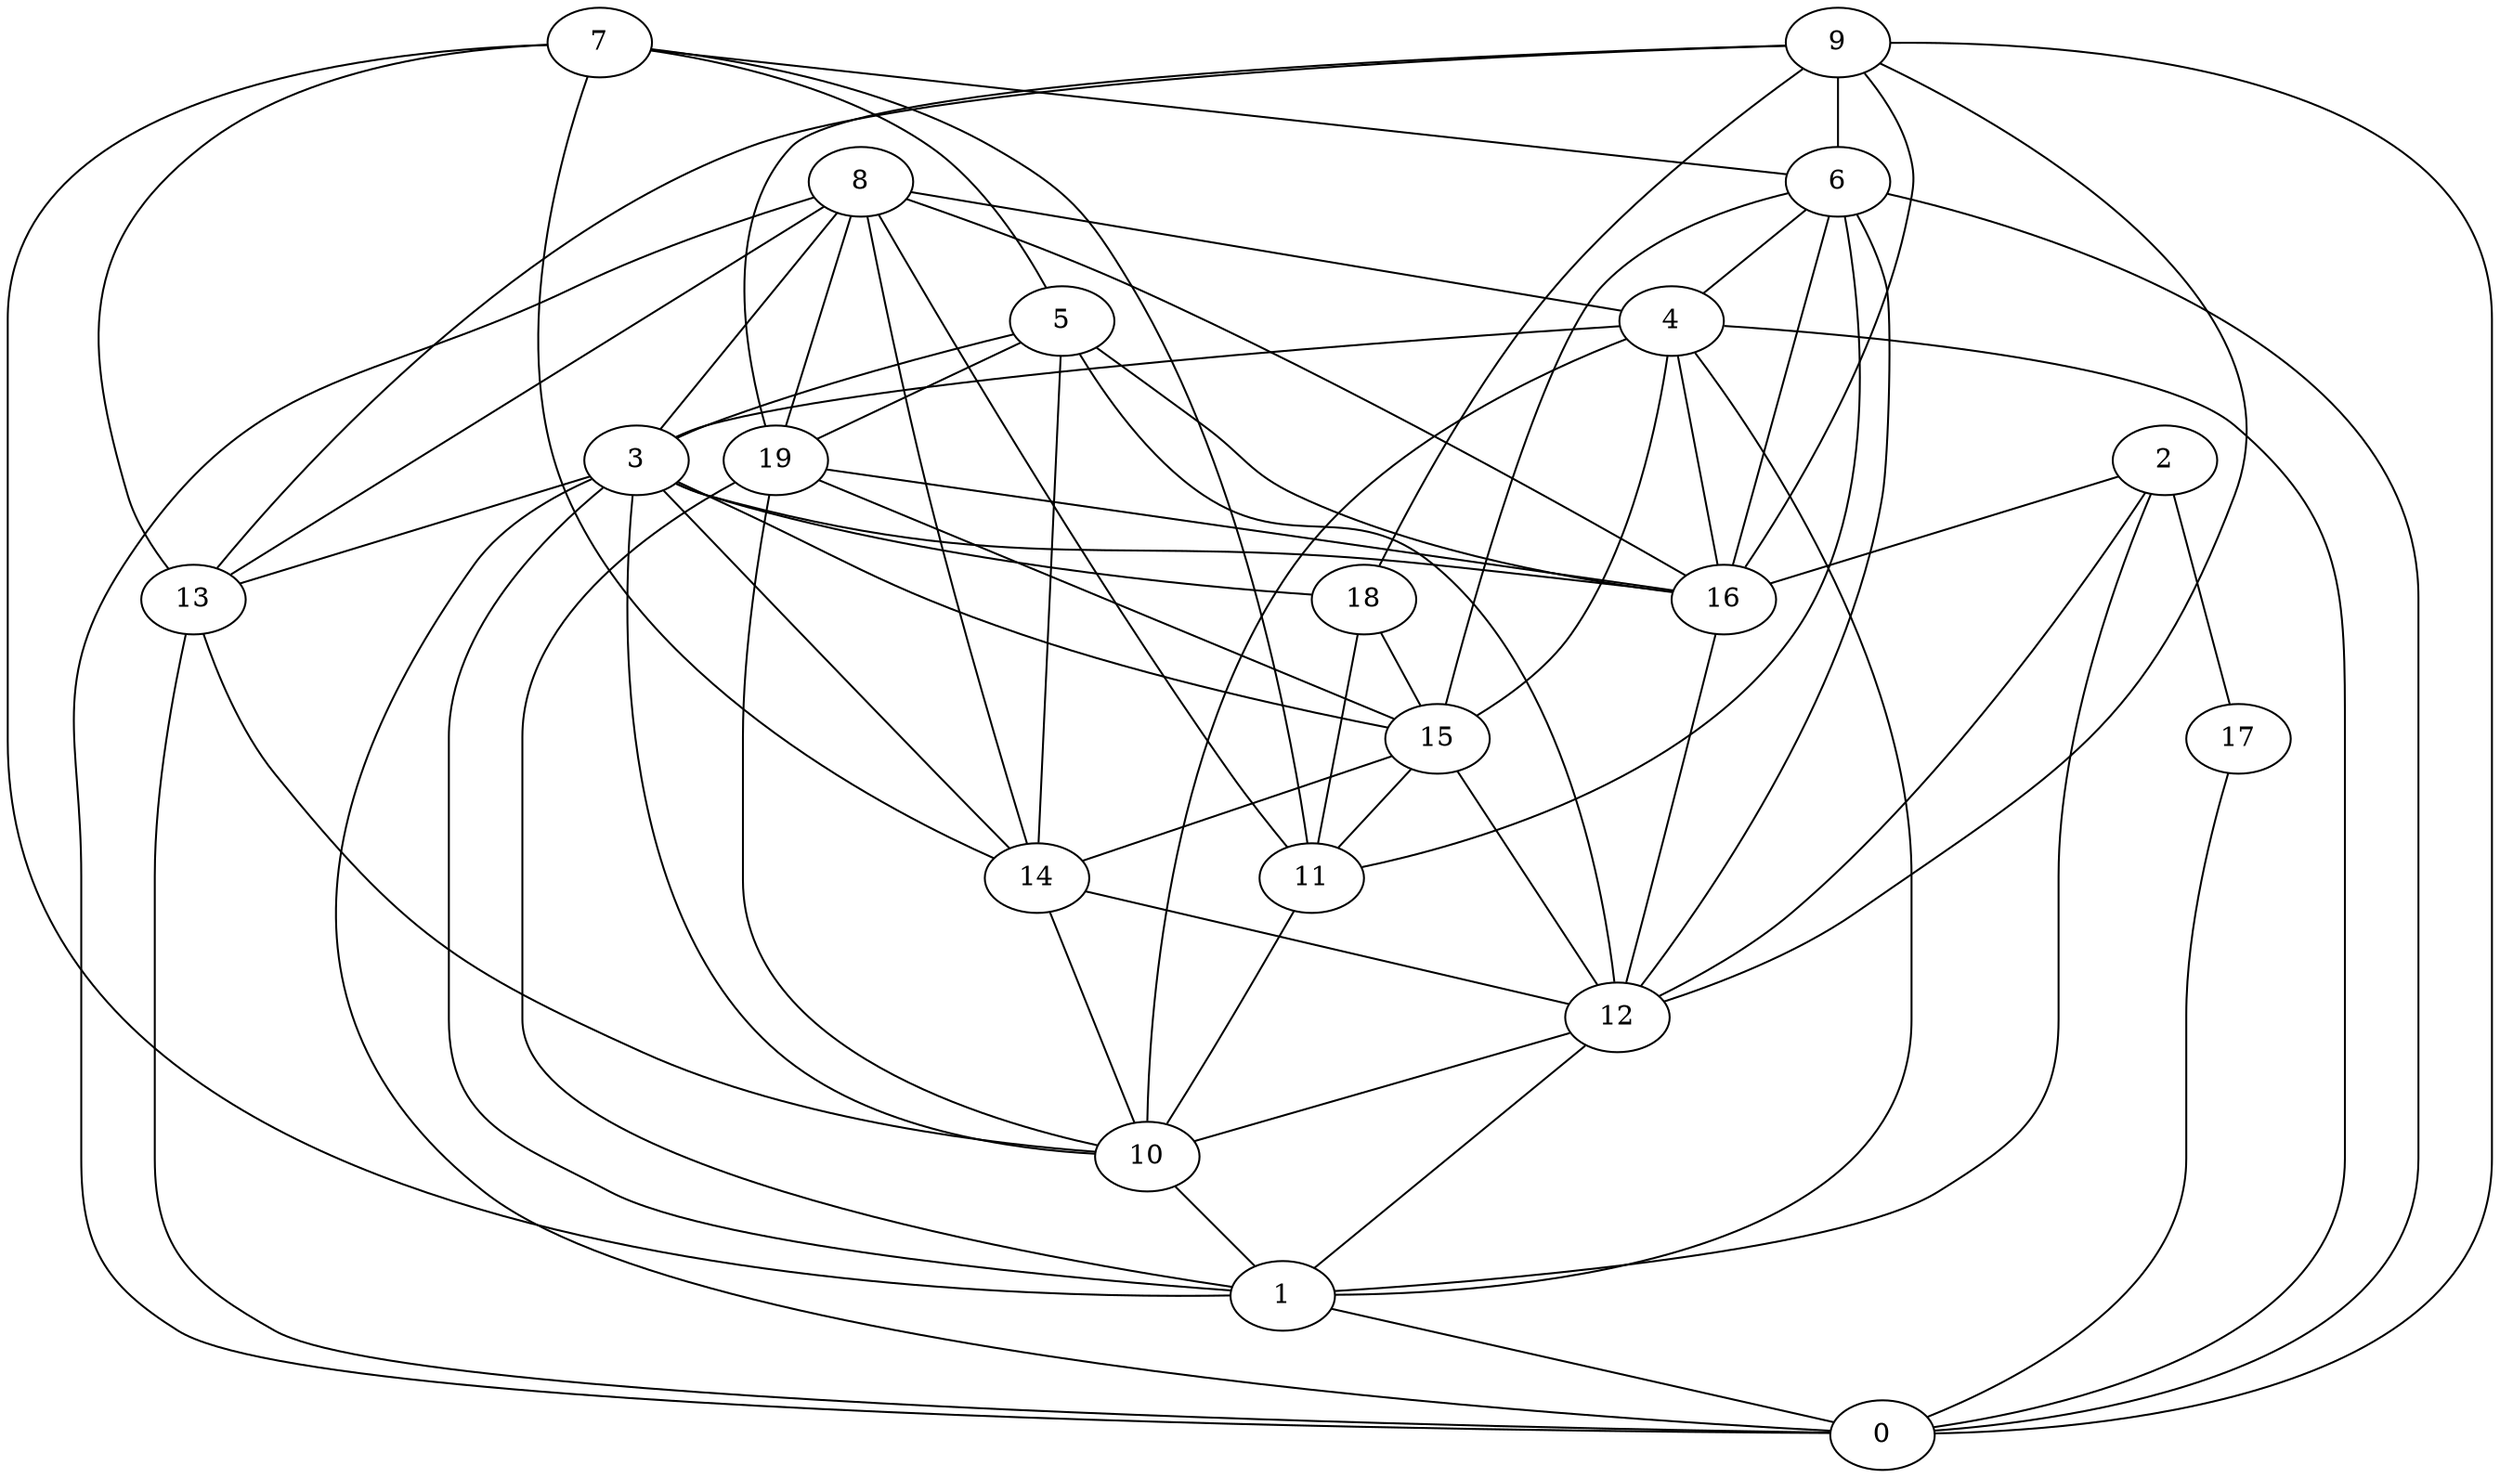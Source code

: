 digraph GG_graph {

subgraph G_graph {
edge [color = black]
"11" -> "10" [dir = none]
"8" -> "16" [dir = none]
"8" -> "14" [dir = none]
"8" -> "13" [dir = none]
"8" -> "19" [dir = none]
"8" -> "0" [dir = none]
"10" -> "1" [dir = none]
"6" -> "4" [dir = none]
"6" -> "12" [dir = none]
"6" -> "0" [dir = none]
"6" -> "16" [dir = none]
"19" -> "15" [dir = none]
"19" -> "10" [dir = none]
"2" -> "17" [dir = none]
"2" -> "1" [dir = none]
"2" -> "12" [dir = none]
"12" -> "1" [dir = none]
"5" -> "19" [dir = none]
"5" -> "3" [dir = none]
"5" -> "12" [dir = none]
"5" -> "16" [dir = none]
"9" -> "0" [dir = none]
"9" -> "12" [dir = none]
"9" -> "18" [dir = none]
"3" -> "18" [dir = none]
"3" -> "15" [dir = none]
"3" -> "10" [dir = none]
"3" -> "13" [dir = none]
"15" -> "12" [dir = none]
"15" -> "14" [dir = none]
"13" -> "10" [dir = none]
"13" -> "0" [dir = none]
"17" -> "0" [dir = none]
"7" -> "6" [dir = none]
"7" -> "5" [dir = none]
"7" -> "11" [dir = none]
"7" -> "13" [dir = none]
"4" -> "15" [dir = none]
"4" -> "0" [dir = none]
"9" -> "16" [dir = none]
"1" -> "0" [dir = none]
"19" -> "1" [dir = none]
"3" -> "16" [dir = none]
"4" -> "1" [dir = none]
"2" -> "16" [dir = none]
"4" -> "10" [dir = none]
"9" -> "19" [dir = none]
"12" -> "10" [dir = none]
"9" -> "13" [dir = none]
"9" -> "6" [dir = none]
"16" -> "12" [dir = none]
"6" -> "15" [dir = none]
"8" -> "3" [dir = none]
"7" -> "14" [dir = none]
"15" -> "11" [dir = none]
"5" -> "14" [dir = none]
"18" -> "15" [dir = none]
"4" -> "3" [dir = none]
"4" -> "16" [dir = none]
"8" -> "4" [dir = none]
"6" -> "11" [dir = none]
"3" -> "14" [dir = none]
"19" -> "16" [dir = none]
"8" -> "11" [dir = none]
"3" -> "0" [dir = none]
"14" -> "10" [dir = none]
"3" -> "1" [dir = none]
"14" -> "12" [dir = none]
"18" -> "11" [dir = none]
"7" -> "1" [dir = none]
}

}
